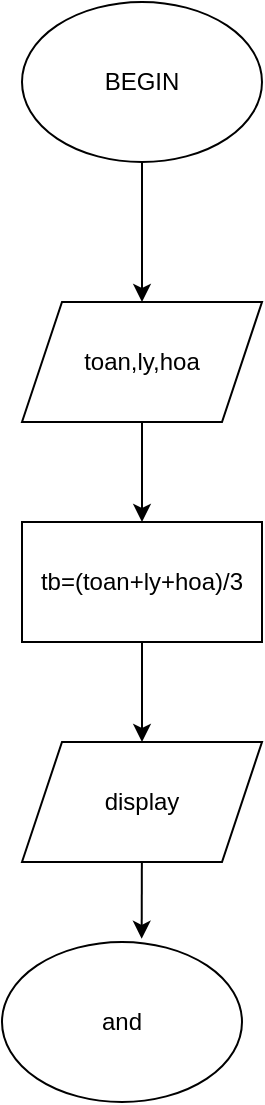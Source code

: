 <mxfile version="17.2.5" type="device" pages="4"><diagram id="56GWD6PekfwqgVBa8YMM" name="Page-1"><mxGraphModel dx="509" dy="561" grid="1" gridSize="10" guides="1" tooltips="1" connect="1" arrows="1" fold="1" page="1" pageScale="1" pageWidth="827" pageHeight="1169" math="0" shadow="0"><root><mxCell id="0"/><mxCell id="1" parent="0"/><mxCell id="ryF4UrEvkkUSNI546yEg-4" value="toan,ly,hoa" style="shape=parallelogram;perimeter=parallelogramPerimeter;whiteSpace=wrap;html=1;fixedSize=1;" vertex="1" parent="1"><mxGeometry x="140" y="300" width="120" height="60" as="geometry"/></mxCell><mxCell id="ryF4UrEvkkUSNI546yEg-21" value="" style="edgeStyle=orthogonalEdgeStyle;rounded=0;orthogonalLoop=1;jettySize=auto;html=1;" edge="1" parent="1" source="ryF4UrEvkkUSNI546yEg-5" target="ryF4UrEvkkUSNI546yEg-17"><mxGeometry relative="1" as="geometry"/></mxCell><mxCell id="ryF4UrEvkkUSNI546yEg-5" value="tb=(toan+ly+hoa)/3" style="rounded=0;whiteSpace=wrap;html=1;" vertex="1" parent="1"><mxGeometry x="140" y="410" width="120" height="60" as="geometry"/></mxCell><mxCell id="ryF4UrEvkkUSNI546yEg-13" style="edgeStyle=orthogonalEdgeStyle;rounded=0;orthogonalLoop=1;jettySize=auto;html=1;exitX=0.5;exitY=1;exitDx=0;exitDy=0;" edge="1" parent="1"><mxGeometry relative="1" as="geometry"><mxPoint x="200" y="600" as="targetPoint"/><mxPoint x="200" y="600" as="sourcePoint"/></mxGeometry></mxCell><mxCell id="ryF4UrEvkkUSNI546yEg-17" value="display" style="shape=parallelogram;perimeter=parallelogramPerimeter;whiteSpace=wrap;html=1;fixedSize=1;" vertex="1" parent="1"><mxGeometry x="140" y="520" width="120" height="60" as="geometry"/></mxCell><mxCell id="ryF4UrEvkkUSNI546yEg-18" value="and" style="ellipse;whiteSpace=wrap;html=1;" vertex="1" parent="1"><mxGeometry x="130" y="620" width="120" height="80" as="geometry"/></mxCell><mxCell id="ryF4UrEvkkUSNI546yEg-19" value="BEGIN" style="ellipse;whiteSpace=wrap;html=1;" vertex="1" parent="1"><mxGeometry x="140" y="150" width="120" height="80" as="geometry"/></mxCell><mxCell id="ryF4UrEvkkUSNI546yEg-20" value="" style="endArrow=classic;html=1;rounded=0;entryX=0.5;entryY=0;entryDx=0;entryDy=0;exitX=0.5;exitY=1;exitDx=0;exitDy=0;" edge="1" parent="1" source="ryF4UrEvkkUSNI546yEg-4" target="ryF4UrEvkkUSNI546yEg-5"><mxGeometry width="50" height="50" relative="1" as="geometry"><mxPoint x="190" y="370" as="sourcePoint"/><mxPoint x="240" y="360" as="targetPoint"/></mxGeometry></mxCell><mxCell id="ryF4UrEvkkUSNI546yEg-24" value="" style="endArrow=classic;html=1;rounded=0;entryX=0.582;entryY=-0.02;entryDx=0;entryDy=0;entryPerimeter=0;" edge="1" parent="1" source="ryF4UrEvkkUSNI546yEg-17" target="ryF4UrEvkkUSNI546yEg-18"><mxGeometry width="50" height="50" relative="1" as="geometry"><mxPoint x="190" y="599.289" as="sourcePoint"/><mxPoint x="200" y="610" as="targetPoint"/></mxGeometry></mxCell><mxCell id="ryF4UrEvkkUSNI546yEg-25" value="" style="endArrow=classic;html=1;rounded=0;exitX=0.5;exitY=1;exitDx=0;exitDy=0;entryX=0.5;entryY=0;entryDx=0;entryDy=0;" edge="1" parent="1" source="ryF4UrEvkkUSNI546yEg-19" target="ryF4UrEvkkUSNI546yEg-4"><mxGeometry width="50" height="50" relative="1" as="geometry"><mxPoint x="190" y="280" as="sourcePoint"/><mxPoint x="240" y="230" as="targetPoint"/></mxGeometry></mxCell></root></mxGraphModel></diagram><diagram id="BCeqgC0b9lRzMbrKyDn5" name="Page-2"><mxGraphModel dx="509" dy="561" grid="1" gridSize="10" guides="1" tooltips="1" connect="1" arrows="1" fold="1" page="1" pageScale="1" pageWidth="827" pageHeight="1169" math="0" shadow="0"><root><mxCell id="0"/><mxCell id="1" parent="0"/><mxCell id="fNyo2-gKQK-L3oJ743OW-1" value="begin" style="ellipse;whiteSpace=wrap;html=1;" vertex="1" parent="1"><mxGeometry x="220" y="40" width="120" height="80" as="geometry"/></mxCell><mxCell id="fNyo2-gKQK-L3oJ743OW-7" value="" style="edgeStyle=orthogonalEdgeStyle;rounded=0;orthogonalLoop=1;jettySize=auto;html=1;" edge="1" parent="1" target="fNyo2-gKQK-L3oJ743OW-3"><mxGeometry relative="1" as="geometry"><mxPoint x="290" y="240" as="sourcePoint"/></mxGeometry></mxCell><mxCell id="fNyo2-gKQK-L3oJ743OW-8" value="" style="edgeStyle=orthogonalEdgeStyle;rounded=0;orthogonalLoop=1;jettySize=auto;html=1;" edge="1" parent="1" source="fNyo2-gKQK-L3oJ743OW-3" target="fNyo2-gKQK-L3oJ743OW-5"><mxGeometry relative="1" as="geometry"/></mxCell><mxCell id="fNyo2-gKQK-L3oJ743OW-3" value="usd" style="rounded=0;whiteSpace=wrap;html=1;" vertex="1" parent="1"><mxGeometry x="230" y="320" width="120" height="60" as="geometry"/></mxCell><mxCell id="fNyo2-gKQK-L3oJ743OW-9" value="" style="edgeStyle=orthogonalEdgeStyle;rounded=0;orthogonalLoop=1;jettySize=auto;html=1;" edge="1" parent="1" source="fNyo2-gKQK-L3oJ743OW-5" target="fNyo2-gKQK-L3oJ743OW-6"><mxGeometry relative="1" as="geometry"/></mxCell><mxCell id="fNyo2-gKQK-L3oJ743OW-5" value="vnd=usd*23000" style="shape=parallelogram;perimeter=parallelogramPerimeter;whiteSpace=wrap;html=1;fixedSize=1;" vertex="1" parent="1"><mxGeometry x="230" y="440" width="120" height="60" as="geometry"/></mxCell><mxCell id="fNyo2-gKQK-L3oJ743OW-6" value="and" style="ellipse;whiteSpace=wrap;html=1;" vertex="1" parent="1"><mxGeometry x="240" y="570" width="120" height="80" as="geometry"/></mxCell><mxCell id="fNyo2-gKQK-L3oJ743OW-12" value="usd" style="shape=parallelogram;perimeter=parallelogramPerimeter;whiteSpace=wrap;html=1;fixedSize=1;" vertex="1" parent="1"><mxGeometry x="230" y="180" width="120" height="60" as="geometry"/></mxCell><mxCell id="fNyo2-gKQK-L3oJ743OW-13" value="" style="endArrow=classic;html=1;rounded=0;exitX=0.5;exitY=1;exitDx=0;exitDy=0;entryX=0.442;entryY=-0.027;entryDx=0;entryDy=0;entryPerimeter=0;" edge="1" parent="1" source="fNyo2-gKQK-L3oJ743OW-1" target="fNyo2-gKQK-L3oJ743OW-12"><mxGeometry width="50" height="50" relative="1" as="geometry"><mxPoint x="280" y="170" as="sourcePoint"/><mxPoint x="330" y="120" as="targetPoint"/></mxGeometry></mxCell></root></mxGraphModel></diagram><diagram id="sdUZrYet9iLSnpKBeozA" name="Page-3"><mxGraphModel dx="509" dy="561" grid="1" gridSize="10" guides="1" tooltips="1" connect="1" arrows="1" fold="1" page="1" pageScale="1" pageWidth="827" pageHeight="1169" math="0" shadow="0"><root><mxCell id="0"/><mxCell id="1" parent="0"/><mxCell id="WBxmie71HK98-EBuf0k6-1" value="begin" style="ellipse;whiteSpace=wrap;html=1;" vertex="1" parent="1"><mxGeometry x="240" y="40" width="120" height="80" as="geometry"/></mxCell><mxCell id="WBxmie71HK98-EBuf0k6-2" value="a,b,c" style="shape=parallelogram;perimeter=parallelogramPerimeter;whiteSpace=wrap;html=1;fixedSize=1;" vertex="1" parent="1"><mxGeometry x="250" y="160" width="120" height="60" as="geometry"/></mxCell><mxCell id="WBxmie71HK98-EBuf0k6-3" value="max=a" style="rounded=0;whiteSpace=wrap;html=1;" vertex="1" parent="1"><mxGeometry x="250" y="290" width="120" height="60" as="geometry"/></mxCell><mxCell id="WBxmie71HK98-EBuf0k6-4" value="b&amp;gt;max" style="rhombus;whiteSpace=wrap;html=1;" vertex="1" parent="1"><mxGeometry x="270" y="400" width="80" height="80" as="geometry"/></mxCell><mxCell id="WBxmie71HK98-EBuf0k6-5" value="max=b" style="rounded=0;whiteSpace=wrap;html=1;" vertex="1" parent="1"><mxGeometry x="40" y="420" width="120" height="60" as="geometry"/></mxCell><mxCell id="WBxmie71HK98-EBuf0k6-6" value="c&amp;gt;max" style="rhombus;whiteSpace=wrap;html=1;" vertex="1" parent="1"><mxGeometry x="270" y="545" width="80" height="80" as="geometry"/></mxCell><mxCell id="WBxmie71HK98-EBuf0k6-7" value="max=c" style="rounded=0;whiteSpace=wrap;html=1;" vertex="1" parent="1"><mxGeometry x="450" y="555" width="120" height="60" as="geometry"/></mxCell><mxCell id="WBxmie71HK98-EBuf0k6-8" value="display max" style="shape=parallelogram;perimeter=parallelogramPerimeter;whiteSpace=wrap;html=1;fixedSize=1;" vertex="1" parent="1"><mxGeometry x="250" y="690" width="120" height="60" as="geometry"/></mxCell><mxCell id="WBxmie71HK98-EBuf0k6-9" value="begin" style="ellipse;whiteSpace=wrap;html=1;" vertex="1" parent="1"><mxGeometry x="260" y="820" width="120" height="80" as="geometry"/></mxCell><mxCell id="WBxmie71HK98-EBuf0k6-11" value="" style="endArrow=classic;html=1;rounded=0;exitX=0.5;exitY=1;exitDx=0;exitDy=0;entryX=0.408;entryY=-0.013;entryDx=0;entryDy=0;entryPerimeter=0;" edge="1" parent="1" source="WBxmie71HK98-EBuf0k6-1" target="WBxmie71HK98-EBuf0k6-2"><mxGeometry width="50" height="50" relative="1" as="geometry"><mxPoint x="290" y="170" as="sourcePoint"/><mxPoint x="340" y="120" as="targetPoint"/></mxGeometry></mxCell><mxCell id="WBxmie71HK98-EBuf0k6-12" value="" style="endArrow=classic;html=1;rounded=0;exitX=0.402;exitY=1.04;exitDx=0;exitDy=0;exitPerimeter=0;entryX=0.408;entryY=-0.06;entryDx=0;entryDy=0;entryPerimeter=0;" edge="1" parent="1" source="WBxmie71HK98-EBuf0k6-2" target="WBxmie71HK98-EBuf0k6-3"><mxGeometry width="50" height="50" relative="1" as="geometry"><mxPoint x="290" y="280" as="sourcePoint"/><mxPoint x="340" y="230" as="targetPoint"/></mxGeometry></mxCell><mxCell id="WBxmie71HK98-EBuf0k6-13" value="" style="endArrow=classic;html=1;rounded=0;exitX=0.5;exitY=1;exitDx=0;exitDy=0;entryX=0.5;entryY=0;entryDx=0;entryDy=0;" edge="1" parent="1" source="WBxmie71HK98-EBuf0k6-3" target="WBxmie71HK98-EBuf0k6-4"><mxGeometry width="50" height="50" relative="1" as="geometry"><mxPoint x="290" y="400" as="sourcePoint"/><mxPoint x="340" y="350" as="targetPoint"/></mxGeometry></mxCell><mxCell id="WBxmie71HK98-EBuf0k6-14" value="false" style="endArrow=classic;html=1;rounded=0;exitX=0.5;exitY=1;exitDx=0;exitDy=0;" edge="1" parent="1" source="WBxmie71HK98-EBuf0k6-4"><mxGeometry width="50" height="50" relative="1" as="geometry"><mxPoint x="290" y="530" as="sourcePoint"/><mxPoint x="310" y="540" as="targetPoint"/></mxGeometry></mxCell><mxCell id="WBxmie71HK98-EBuf0k6-15" value="false" style="endArrow=classic;html=1;rounded=0;entryX=0.5;entryY=0;entryDx=0;entryDy=0;" edge="1" parent="1" target="WBxmie71HK98-EBuf0k6-8"><mxGeometry width="50" height="50" relative="1" as="geometry"><mxPoint x="310" y="630" as="sourcePoint"/><mxPoint x="350" y="620" as="targetPoint"/></mxGeometry></mxCell><mxCell id="WBxmie71HK98-EBuf0k6-16" value="" style="endArrow=classic;html=1;rounded=0;exitX=0.5;exitY=1;exitDx=0;exitDy=0;entryX=0.438;entryY=-0.02;entryDx=0;entryDy=0;entryPerimeter=0;" edge="1" parent="1" source="WBxmie71HK98-EBuf0k6-8" target="WBxmie71HK98-EBuf0k6-9"><mxGeometry width="50" height="50" relative="1" as="geometry"><mxPoint x="300" y="810" as="sourcePoint"/><mxPoint x="350" y="760" as="targetPoint"/></mxGeometry></mxCell><mxCell id="WBxmie71HK98-EBuf0k6-18" value="true" style="endArrow=classic;html=1;rounded=0;exitX=1;exitY=0.5;exitDx=0;exitDy=0;entryX=0;entryY=0.5;entryDx=0;entryDy=0;" edge="1" parent="1" source="WBxmie71HK98-EBuf0k6-6" target="WBxmie71HK98-EBuf0k6-7"><mxGeometry width="50" height="50" relative="1" as="geometry"><mxPoint x="370" y="620" as="sourcePoint"/><mxPoint x="420" y="570" as="targetPoint"/></mxGeometry></mxCell><mxCell id="WBxmie71HK98-EBuf0k6-19" value="true" style="endArrow=classic;html=1;rounded=0;exitX=0;exitY=0.5;exitDx=0;exitDy=0;entryX=1;entryY=0.5;entryDx=0;entryDy=0;" edge="1" parent="1" source="WBxmie71HK98-EBuf0k6-4" target="WBxmie71HK98-EBuf0k6-5"><mxGeometry width="50" height="50" relative="1" as="geometry"><mxPoint x="200" y="480" as="sourcePoint"/><mxPoint x="250" y="430" as="targetPoint"/></mxGeometry></mxCell><mxCell id="WBxmie71HK98-EBuf0k6-20" value="" style="endArrow=classic;html=1;rounded=0;exitX=0.425;exitY=1.04;exitDx=0;exitDy=0;exitPerimeter=0;entryX=0.125;entryY=0.688;entryDx=0;entryDy=0;entryPerimeter=0;" edge="1" parent="1" source="WBxmie71HK98-EBuf0k6-5" target="WBxmie71HK98-EBuf0k6-6"><mxGeometry width="50" height="50" relative="1" as="geometry"><mxPoint x="280" y="640" as="sourcePoint"/><mxPoint x="330" y="590" as="targetPoint"/><Array as="points"><mxPoint x="90" y="600"/></Array></mxGeometry></mxCell></root></mxGraphModel></diagram><diagram id="9Kr0h8zw44RIGjNBKMZh" name="Page-4"><mxGraphModel dx="509" dy="561" grid="1" gridSize="10" guides="1" tooltips="1" connect="1" arrows="1" fold="1" page="1" pageScale="1" pageWidth="827" pageHeight="1169" math="0" shadow="0"><root><mxCell id="0"/><mxCell id="1" parent="0"/></root></mxGraphModel></diagram></mxfile>